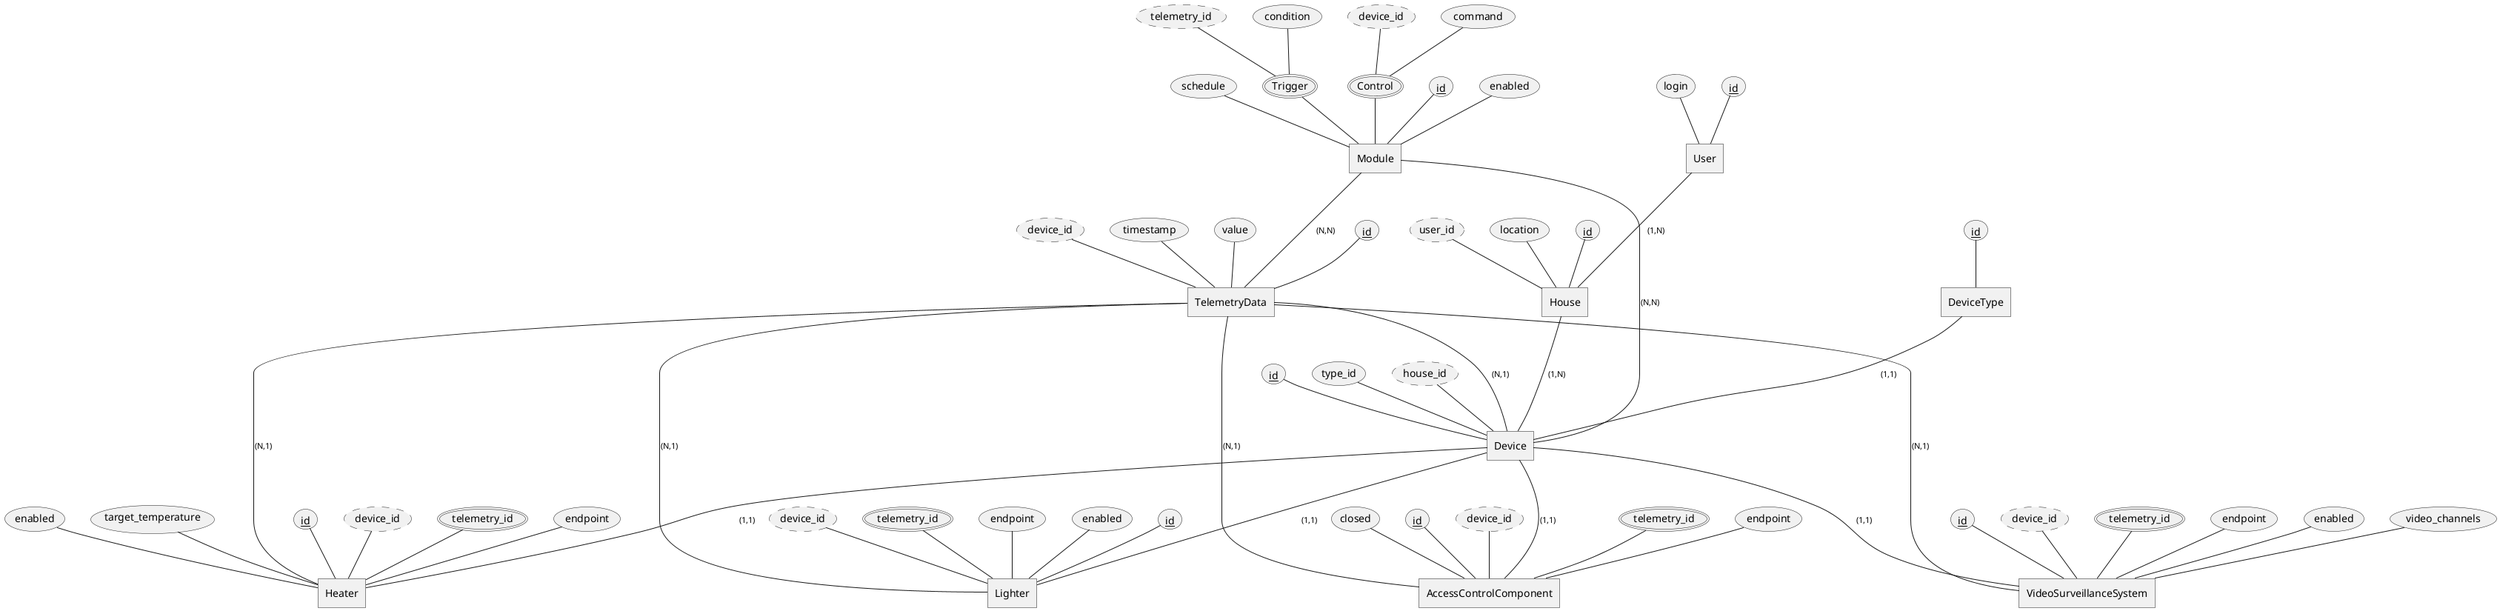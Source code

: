 @startchen

entity User {
    id <<key>>
    login
}

entity House {
    id <<key>>
    user_id <<derived>>
    location
}

entity DeviceType {
    id <<key>>
}

entity Device {
    id <<key>>
    type_id <<domain::DeviceType>>
    house_id <<derived>>
}

entity Heater {
    id <<key>>
    device_id <<derived>>
    telemetry_id <<multi>>
    endpoint
    enabled
    target_temperature
} 

entity Lighter {
    id <<key>>
    device_id <<derived>>
    telemetry_id <<multi>>
    endpoint
    enabled
}

entity AccessControlComponent {
    id <<key>>
    device_id <<derived>>
    telemetry_id <<multi>>
    endpoint
    closed
}

entity VideoSurveillanceSystem {
    id <<key>>
    device_id <<derived>>
    telemetry_id <<multi>>
    endpoint
    enabled
    video_channels
}

entity TelemetryData {
    id <<key>>
    device_id <<derived>>
    timestamp
    value
}

entity Module {
    id <<key>>
    enabled
    schedule
    Trigger <<multi>> {
        telemetry_id <<derived>>
        condition
    }
    Control <<multi>> {
        device_id <<derived>>
        command
    }
}

User -(1,N)- House
House -(1,N)- Device
DeviceType -(1,1)- Device
TelemetryData -(N,1)- Device
Device -(1,1)- Heater
TelemetryData -(N,1)- Heater

Device -(1,1)- Lighter
TelemetryData -(N,1)- Lighter

Device -(1,1)- AccessControlComponent
TelemetryData -(N,1)- AccessControlComponent

Device -(1,1)- VideoSurveillanceSystem
TelemetryData -(N,1)- VideoSurveillanceSystem

Module -(N,N)- TelemetryData
Module -(N,N)- Device

@endchen